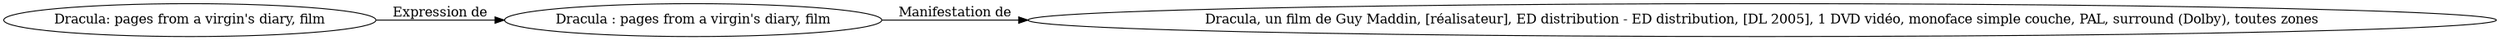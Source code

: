 // Notice UMLRM0135
digraph UMLRM0135 {
	rankdir=LR
	size="20,20"
	UMLRM0135 [label="Dracula: pages from a virgin's diary, film"]
	UMLRM0136 [label="Dracula : pages from a virgin's diary, film"]
	UMLRM0135 -> UMLRM0136 [label="Expression de"]
	UMLRM0137 [label="Dracula, un film de Guy Maddin, [réalisateur], ED distribution - ED distribution, [DL 2005], 1 DVD vidéo, monoface simple couche, PAL, surround (Dolby), toutes zones"]
	UMLRM0136 -> UMLRM0137 [label="Manifestation de"]
}
